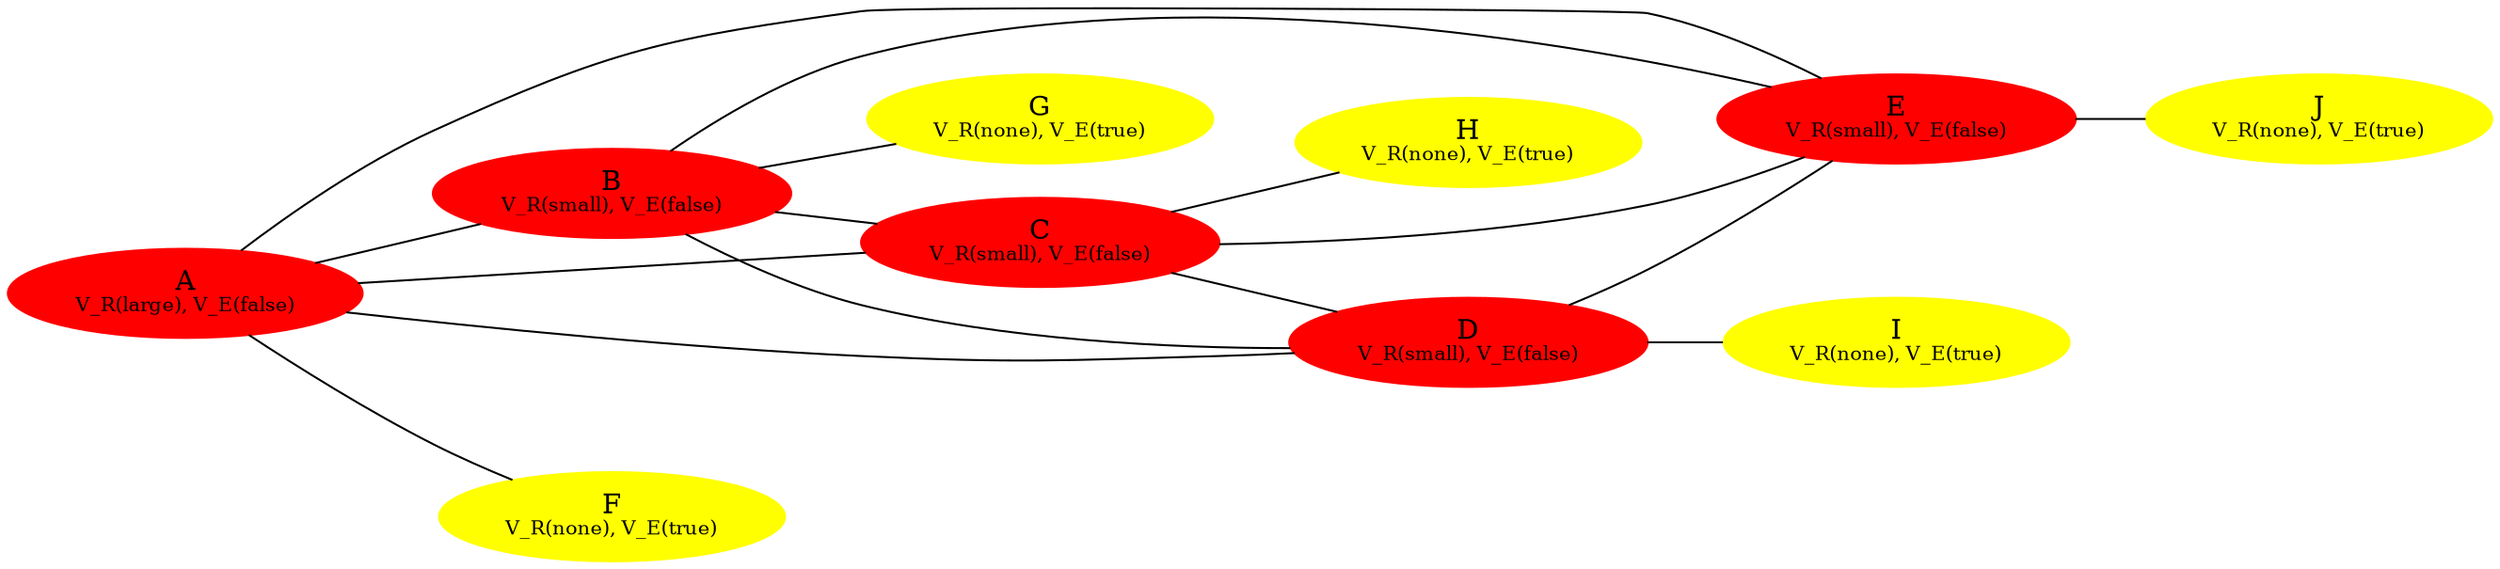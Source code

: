 graph {
 rankdir=LR;
A[label=<A<BR /><FONT POINT-SIZE="10">V_R(large), V_E(false)</FONT>>,style=filled, color=red];
B[label=<B<BR /><FONT POINT-SIZE="10">V_R(small), V_E(false)</FONT>>,style=filled, color=red];
C[label=<C<BR /><FONT POINT-SIZE="10">V_R(small), V_E(false)</FONT>>,style=filled, color=red];
D[label=<D<BR /><FONT POINT-SIZE="10">V_R(small), V_E(false)</FONT>>,style=filled, color=red];
E[label=<E<BR /><FONT POINT-SIZE="10">V_R(small), V_E(false)</FONT>>,style=filled, color=red];
F[label=<F<BR /><FONT POINT-SIZE="10">V_R(none), V_E(true)</FONT>>,style=filled, color=yellow];
G[label=<G<BR /><FONT POINT-SIZE="10">V_R(none), V_E(true)</FONT>>,style=filled, color=yellow];
H[label=<H<BR /><FONT POINT-SIZE="10">V_R(none), V_E(true)</FONT>>,style=filled, color=yellow];
I[label=<I<BR /><FONT POINT-SIZE="10">V_R(none), V_E(true)</FONT>>,style=filled, color=yellow];
J[label=<J<BR /><FONT POINT-SIZE="10">V_R(none), V_E(true)</FONT>>,style=filled, color=yellow];
A -- {{B C D E F }}
B -- {{C D E G }}
C -- {{D E H }}
D -- {{E I }}
E -- {{J }}
F -- {{}}
G -- {{}}
H -- {{}}
I -- {{}}
J -- {{}}
}